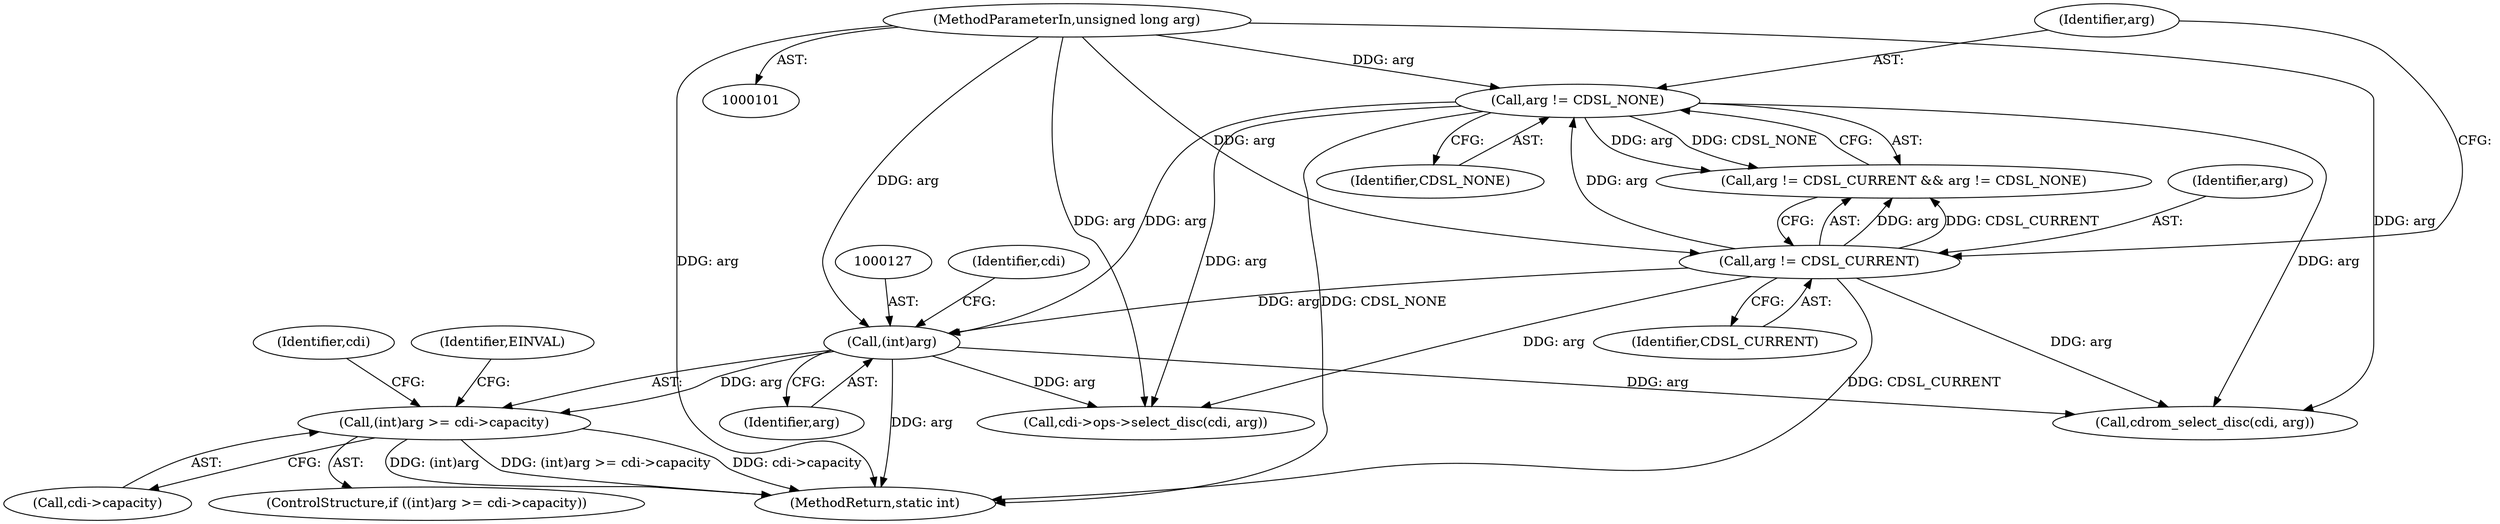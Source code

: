 digraph "1_linux_e4f3aa2e1e67bb48dfbaaf1cad59013d5a5bc276@pointer" {
"1000125" [label="(Call,(int)arg >= cdi->capacity)"];
"1000126" [label="(Call,(int)arg)"];
"1000120" [label="(Call,arg != CDSL_NONE)"];
"1000117" [label="(Call,arg != CDSL_CURRENT)"];
"1000103" [label="(MethodParameterIn,unsigned long arg)"];
"1000119" [label="(Identifier,CDSL_CURRENT)"];
"1000138" [label="(Identifier,cdi)"];
"1000129" [label="(Call,cdi->capacity)"];
"1000128" [label="(Identifier,arg)"];
"1000103" [label="(MethodParameterIn,unsigned long arg)"];
"1000116" [label="(Call,arg != CDSL_CURRENT && arg != CDSL_NONE)"];
"1000142" [label="(Call,cdi->ops->select_disc(cdi, arg))"];
"1000122" [label="(Identifier,CDSL_NONE)"];
"1000130" [label="(Identifier,cdi)"];
"1000125" [label="(Call,(int)arg >= cdi->capacity)"];
"1000134" [label="(Identifier,EINVAL)"];
"1000149" [label="(Call,cdrom_select_disc(cdi, arg))"];
"1000121" [label="(Identifier,arg)"];
"1000126" [label="(Call,(int)arg)"];
"1000152" [label="(MethodReturn,static int)"];
"1000120" [label="(Call,arg != CDSL_NONE)"];
"1000118" [label="(Identifier,arg)"];
"1000124" [label="(ControlStructure,if ((int)arg >= cdi->capacity))"];
"1000117" [label="(Call,arg != CDSL_CURRENT)"];
"1000125" -> "1000124"  [label="AST: "];
"1000125" -> "1000129"  [label="CFG: "];
"1000126" -> "1000125"  [label="AST: "];
"1000129" -> "1000125"  [label="AST: "];
"1000134" -> "1000125"  [label="CFG: "];
"1000138" -> "1000125"  [label="CFG: "];
"1000125" -> "1000152"  [label="DDG: (int)arg"];
"1000125" -> "1000152"  [label="DDG: (int)arg >= cdi->capacity"];
"1000125" -> "1000152"  [label="DDG: cdi->capacity"];
"1000126" -> "1000125"  [label="DDG: arg"];
"1000126" -> "1000128"  [label="CFG: "];
"1000127" -> "1000126"  [label="AST: "];
"1000128" -> "1000126"  [label="AST: "];
"1000130" -> "1000126"  [label="CFG: "];
"1000126" -> "1000152"  [label="DDG: arg"];
"1000120" -> "1000126"  [label="DDG: arg"];
"1000117" -> "1000126"  [label="DDG: arg"];
"1000103" -> "1000126"  [label="DDG: arg"];
"1000126" -> "1000142"  [label="DDG: arg"];
"1000126" -> "1000149"  [label="DDG: arg"];
"1000120" -> "1000116"  [label="AST: "];
"1000120" -> "1000122"  [label="CFG: "];
"1000121" -> "1000120"  [label="AST: "];
"1000122" -> "1000120"  [label="AST: "];
"1000116" -> "1000120"  [label="CFG: "];
"1000120" -> "1000152"  [label="DDG: CDSL_NONE"];
"1000120" -> "1000116"  [label="DDG: arg"];
"1000120" -> "1000116"  [label="DDG: CDSL_NONE"];
"1000117" -> "1000120"  [label="DDG: arg"];
"1000103" -> "1000120"  [label="DDG: arg"];
"1000120" -> "1000142"  [label="DDG: arg"];
"1000120" -> "1000149"  [label="DDG: arg"];
"1000117" -> "1000116"  [label="AST: "];
"1000117" -> "1000119"  [label="CFG: "];
"1000118" -> "1000117"  [label="AST: "];
"1000119" -> "1000117"  [label="AST: "];
"1000121" -> "1000117"  [label="CFG: "];
"1000116" -> "1000117"  [label="CFG: "];
"1000117" -> "1000152"  [label="DDG: CDSL_CURRENT"];
"1000117" -> "1000116"  [label="DDG: arg"];
"1000117" -> "1000116"  [label="DDG: CDSL_CURRENT"];
"1000103" -> "1000117"  [label="DDG: arg"];
"1000117" -> "1000142"  [label="DDG: arg"];
"1000117" -> "1000149"  [label="DDG: arg"];
"1000103" -> "1000101"  [label="AST: "];
"1000103" -> "1000152"  [label="DDG: arg"];
"1000103" -> "1000142"  [label="DDG: arg"];
"1000103" -> "1000149"  [label="DDG: arg"];
}
